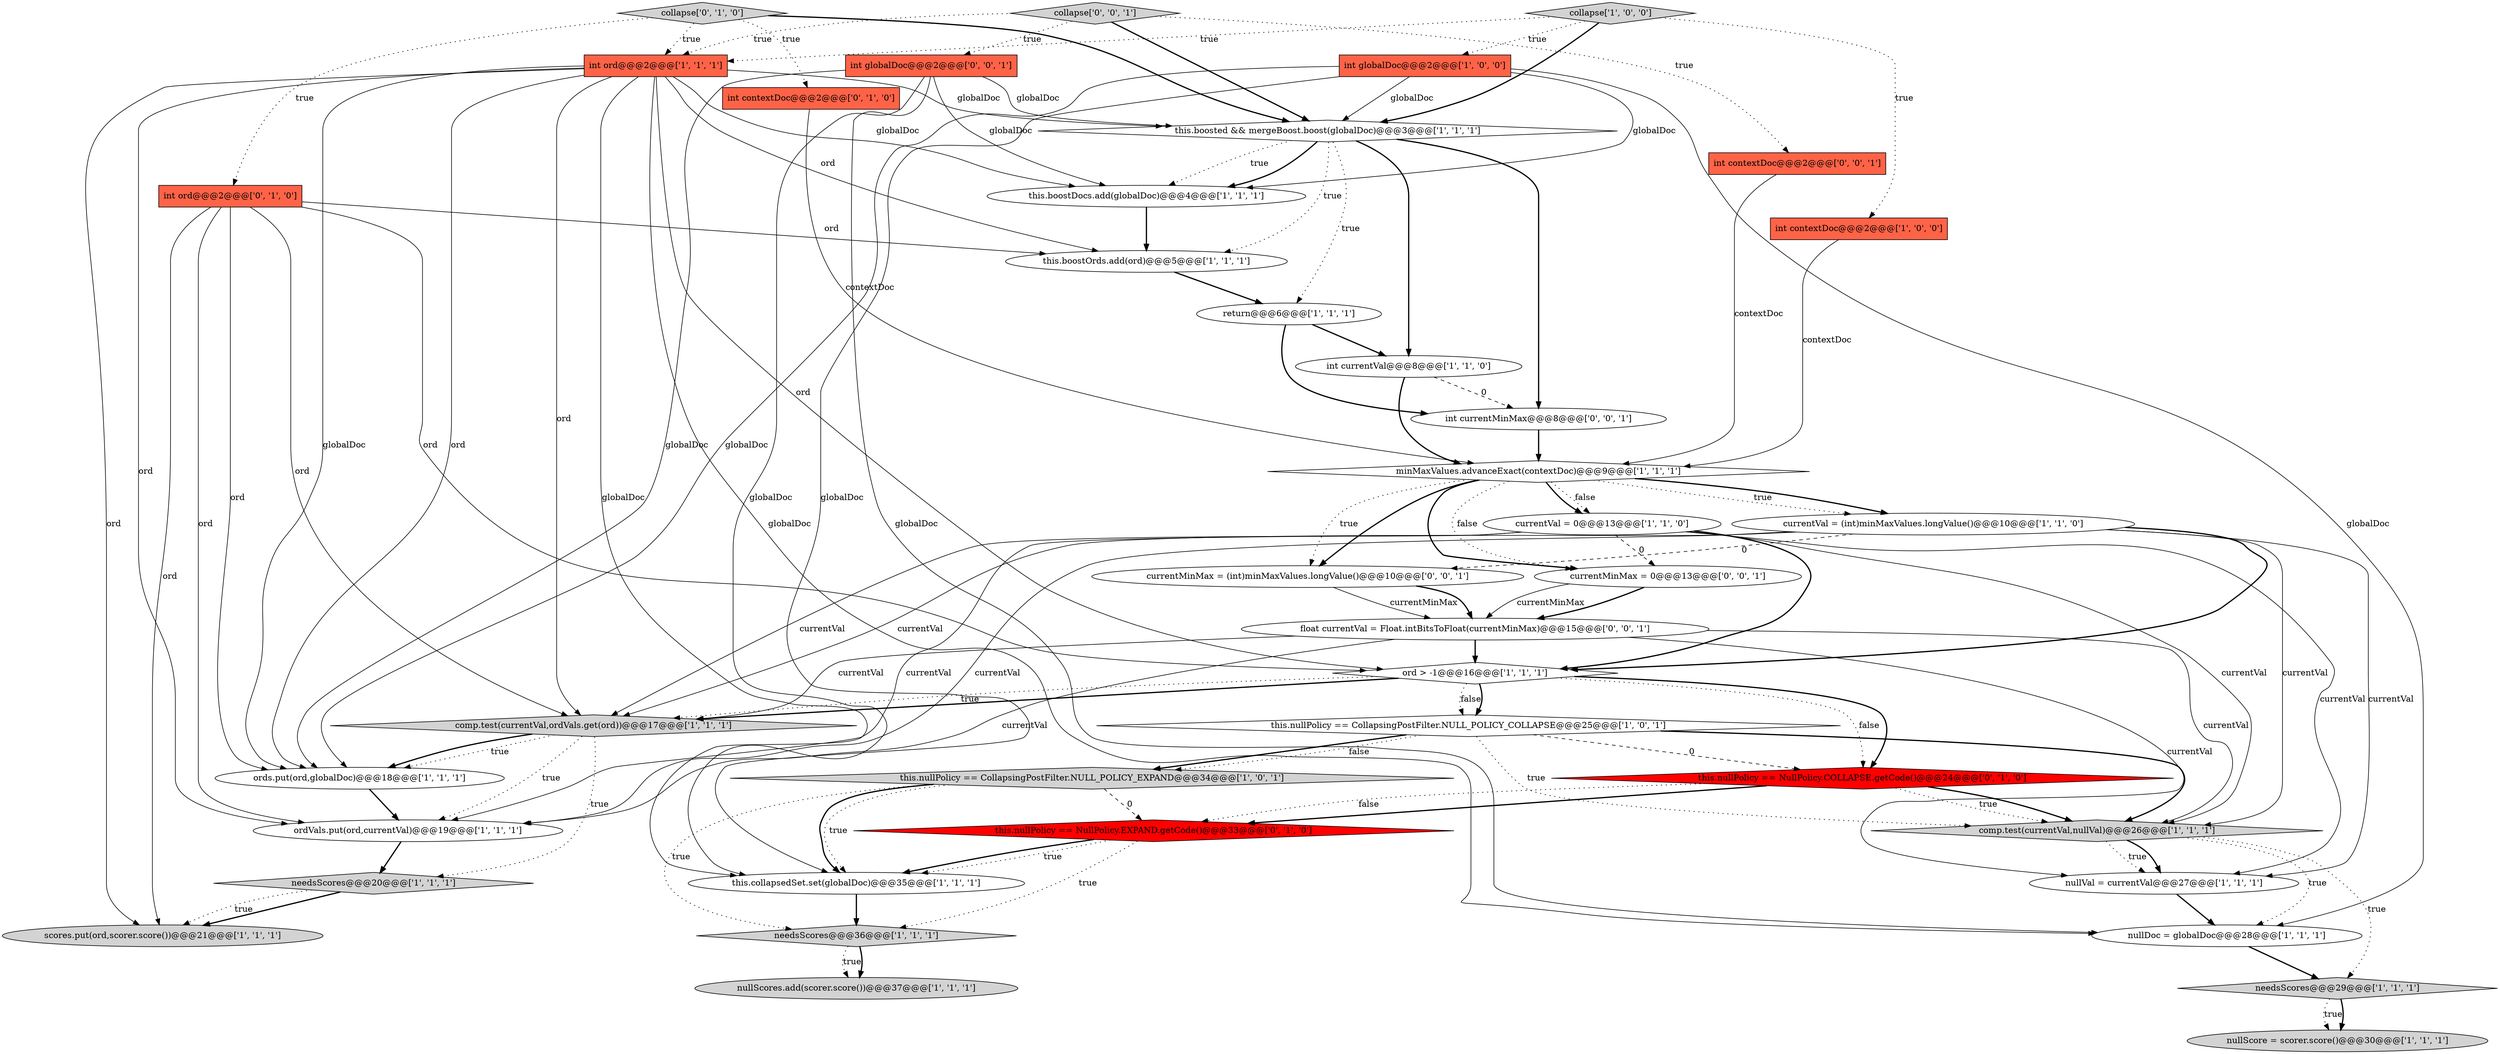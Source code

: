 digraph {
28 [style = filled, label = "this.nullPolicy == NullPolicy.EXPAND.getCode()@@@33@@@['0', '1', '0']", fillcolor = red, shape = diamond image = "AAA1AAABBB2BBB"];
13 [style = filled, label = "this.nullPolicy == CollapsingPostFilter.NULL_POLICY_COLLAPSE@@@25@@@['1', '0', '1']", fillcolor = white, shape = diamond image = "AAA0AAABBB1BBB"];
8 [style = filled, label = "this.boostOrds.add(ord)@@@5@@@['1', '1', '1']", fillcolor = white, shape = ellipse image = "AAA0AAABBB1BBB"];
12 [style = filled, label = "int contextDoc@@@2@@@['1', '0', '0']", fillcolor = tomato, shape = box image = "AAA0AAABBB1BBB"];
4 [style = filled, label = "comp.test(currentVal,nullVal)@@@26@@@['1', '1', '1']", fillcolor = lightgray, shape = diamond image = "AAA0AAABBB1BBB"];
11 [style = filled, label = "this.nullPolicy == CollapsingPostFilter.NULL_POLICY_EXPAND@@@34@@@['1', '0', '1']", fillcolor = lightgray, shape = diamond image = "AAA0AAABBB1BBB"];
37 [style = filled, label = "currentMinMax = (int)minMaxValues.longValue()@@@10@@@['0', '0', '1']", fillcolor = white, shape = ellipse image = "AAA0AAABBB3BBB"];
19 [style = filled, label = "int currentVal@@@8@@@['1', '1', '0']", fillcolor = white, shape = ellipse image = "AAA0AAABBB1BBB"];
32 [style = filled, label = "this.nullPolicy == NullPolicy.COLLAPSE.getCode()@@@24@@@['0', '1', '0']", fillcolor = red, shape = diamond image = "AAA1AAABBB2BBB"];
33 [style = filled, label = "int globalDoc@@@2@@@['0', '0', '1']", fillcolor = tomato, shape = box image = "AAA0AAABBB3BBB"];
17 [style = filled, label = "comp.test(currentVal,ordVals.get(ord))@@@17@@@['1', '1', '1']", fillcolor = lightgray, shape = diamond image = "AAA0AAABBB1BBB"];
20 [style = filled, label = "needsScores@@@36@@@['1', '1', '1']", fillcolor = lightgray, shape = diamond image = "AAA0AAABBB1BBB"];
25 [style = filled, label = "minMaxValues.advanceExact(contextDoc)@@@9@@@['1', '1', '1']", fillcolor = white, shape = diamond image = "AAA0AAABBB1BBB"];
1 [style = filled, label = "needsScores@@@20@@@['1', '1', '1']", fillcolor = lightgray, shape = diamond image = "AAA0AAABBB1BBB"];
39 [style = filled, label = "int currentMinMax@@@8@@@['0', '0', '1']", fillcolor = white, shape = ellipse image = "AAA0AAABBB3BBB"];
5 [style = filled, label = "return@@@6@@@['1', '1', '1']", fillcolor = white, shape = ellipse image = "AAA0AAABBB1BBB"];
26 [style = filled, label = "this.collapsedSet.set(globalDoc)@@@35@@@['1', '1', '1']", fillcolor = white, shape = ellipse image = "AAA0AAABBB1BBB"];
7 [style = filled, label = "nullVal = currentVal@@@27@@@['1', '1', '1']", fillcolor = white, shape = ellipse image = "AAA0AAABBB1BBB"];
6 [style = filled, label = "ordVals.put(ord,currentVal)@@@19@@@['1', '1', '1']", fillcolor = white, shape = ellipse image = "AAA0AAABBB1BBB"];
2 [style = filled, label = "this.boosted && mergeBoost.boost(globalDoc)@@@3@@@['1', '1', '1']", fillcolor = white, shape = diamond image = "AAA0AAABBB1BBB"];
14 [style = filled, label = "ord > -1@@@16@@@['1', '1', '1']", fillcolor = white, shape = diamond image = "AAA0AAABBB1BBB"];
21 [style = filled, label = "int globalDoc@@@2@@@['1', '0', '0']", fillcolor = tomato, shape = box image = "AAA0AAABBB1BBB"];
15 [style = filled, label = "needsScores@@@29@@@['1', '1', '1']", fillcolor = lightgray, shape = diamond image = "AAA0AAABBB1BBB"];
38 [style = filled, label = "collapse['0', '0', '1']", fillcolor = lightgray, shape = diamond image = "AAA0AAABBB3BBB"];
23 [style = filled, label = "collapse['1', '0', '0']", fillcolor = lightgray, shape = diamond image = "AAA0AAABBB1BBB"];
3 [style = filled, label = "nullDoc = globalDoc@@@28@@@['1', '1', '1']", fillcolor = white, shape = ellipse image = "AAA0AAABBB1BBB"];
0 [style = filled, label = "nullScores.add(scorer.score())@@@37@@@['1', '1', '1']", fillcolor = lightgray, shape = ellipse image = "AAA0AAABBB1BBB"];
24 [style = filled, label = "nullScore = scorer.score()@@@30@@@['1', '1', '1']", fillcolor = lightgray, shape = ellipse image = "AAA0AAABBB1BBB"];
30 [style = filled, label = "int contextDoc@@@2@@@['0', '1', '0']", fillcolor = tomato, shape = box image = "AAA0AAABBB2BBB"];
31 [style = filled, label = "int ord@@@2@@@['0', '1', '0']", fillcolor = tomato, shape = box image = "AAA0AAABBB2BBB"];
34 [style = filled, label = "currentMinMax = 0@@@13@@@['0', '0', '1']", fillcolor = white, shape = ellipse image = "AAA0AAABBB3BBB"];
18 [style = filled, label = "this.boostDocs.add(globalDoc)@@@4@@@['1', '1', '1']", fillcolor = white, shape = ellipse image = "AAA0AAABBB1BBB"];
16 [style = filled, label = "scores.put(ord,scorer.score())@@@21@@@['1', '1', '1']", fillcolor = lightgray, shape = ellipse image = "AAA0AAABBB1BBB"];
35 [style = filled, label = "float currentVal = Float.intBitsToFloat(currentMinMax)@@@15@@@['0', '0', '1']", fillcolor = white, shape = ellipse image = "AAA0AAABBB3BBB"];
29 [style = filled, label = "collapse['0', '1', '0']", fillcolor = lightgray, shape = diamond image = "AAA0AAABBB2BBB"];
9 [style = filled, label = "currentVal = 0@@@13@@@['1', '1', '0']", fillcolor = white, shape = ellipse image = "AAA0AAABBB1BBB"];
36 [style = filled, label = "int contextDoc@@@2@@@['0', '0', '1']", fillcolor = tomato, shape = box image = "AAA0AAABBB3BBB"];
27 [style = filled, label = "currentVal = (int)minMaxValues.longValue()@@@10@@@['1', '1', '0']", fillcolor = white, shape = ellipse image = "AAA0AAABBB1BBB"];
22 [style = filled, label = "int ord@@@2@@@['1', '1', '1']", fillcolor = tomato, shape = box image = "AAA0AAABBB1BBB"];
10 [style = filled, label = "ords.put(ord,globalDoc)@@@18@@@['1', '1', '1']", fillcolor = white, shape = ellipse image = "AAA0AAABBB1BBB"];
33->10 [style = solid, label="globalDoc"];
35->7 [style = solid, label="currentVal"];
22->8 [style = solid, label="ord"];
27->7 [style = solid, label="currentVal"];
25->34 [style = bold, label=""];
23->22 [style = dotted, label="true"];
17->6 [style = dotted, label="true"];
12->25 [style = solid, label="contextDoc"];
22->10 [style = solid, label="globalDoc"];
17->1 [style = dotted, label="true"];
20->0 [style = dotted, label="true"];
20->0 [style = bold, label=""];
31->10 [style = solid, label="ord"];
4->7 [style = dotted, label="true"];
14->17 [style = bold, label=""];
21->10 [style = solid, label="globalDoc"];
2->18 [style = dotted, label="true"];
14->32 [style = dotted, label="false"];
29->2 [style = bold, label=""];
27->17 [style = solid, label="currentVal"];
27->6 [style = solid, label="currentVal"];
22->16 [style = solid, label="ord"];
9->4 [style = solid, label="currentVal"];
9->14 [style = bold, label=""];
33->2 [style = solid, label="globalDoc"];
37->35 [style = solid, label="currentMinMax"];
22->3 [style = solid, label="globalDoc"];
32->4 [style = bold, label=""];
13->4 [style = dotted, label="true"];
2->8 [style = dotted, label="true"];
38->33 [style = dotted, label="true"];
35->17 [style = solid, label="currentVal"];
25->9 [style = dotted, label="false"];
5->39 [style = bold, label=""];
15->24 [style = dotted, label="true"];
23->21 [style = dotted, label="true"];
2->18 [style = bold, label=""];
21->26 [style = solid, label="globalDoc"];
22->6 [style = solid, label="ord"];
13->11 [style = bold, label=""];
19->25 [style = bold, label=""];
11->26 [style = dotted, label="true"];
38->2 [style = bold, label=""];
9->34 [style = dashed, label="0"];
13->32 [style = dashed, label="0"];
2->39 [style = bold, label=""];
25->27 [style = bold, label=""];
25->34 [style = dotted, label="false"];
21->3 [style = solid, label="globalDoc"];
27->4 [style = solid, label="currentVal"];
31->14 [style = solid, label="ord"];
25->37 [style = bold, label=""];
1->16 [style = bold, label=""];
22->2 [style = solid, label="globalDoc"];
39->25 [style = bold, label=""];
34->35 [style = bold, label=""];
26->20 [style = bold, label=""];
11->26 [style = bold, label=""];
22->26 [style = solid, label="globalDoc"];
17->10 [style = bold, label=""];
22->17 [style = solid, label="ord"];
27->14 [style = bold, label=""];
32->4 [style = dotted, label="true"];
28->20 [style = dotted, label="true"];
35->4 [style = solid, label="currentVal"];
31->6 [style = solid, label="ord"];
31->17 [style = solid, label="ord"];
25->9 [style = bold, label=""];
21->18 [style = solid, label="globalDoc"];
13->11 [style = dotted, label="false"];
38->22 [style = dotted, label="true"];
28->26 [style = bold, label=""];
22->18 [style = solid, label="globalDoc"];
4->15 [style = dotted, label="true"];
32->28 [style = dotted, label="false"];
35->14 [style = bold, label=""];
10->6 [style = bold, label=""];
4->7 [style = bold, label=""];
33->26 [style = solid, label="globalDoc"];
14->13 [style = dotted, label="false"];
27->37 [style = dashed, label="0"];
22->10 [style = solid, label="ord"];
14->17 [style = dotted, label="true"];
29->22 [style = dotted, label="true"];
9->6 [style = solid, label="currentVal"];
11->20 [style = dotted, label="true"];
5->19 [style = bold, label=""];
6->1 [style = bold, label=""];
4->3 [style = dotted, label="true"];
34->35 [style = solid, label="currentMinMax"];
19->39 [style = dashed, label="0"];
33->3 [style = solid, label="globalDoc"];
1->16 [style = dotted, label="true"];
18->8 [style = bold, label=""];
23->2 [style = bold, label=""];
33->18 [style = solid, label="globalDoc"];
14->13 [style = bold, label=""];
37->35 [style = bold, label=""];
2->5 [style = dotted, label="true"];
14->32 [style = bold, label=""];
38->36 [style = dotted, label="true"];
25->37 [style = dotted, label="true"];
35->6 [style = solid, label="currentVal"];
9->17 [style = solid, label="currentVal"];
31->8 [style = solid, label="ord"];
2->19 [style = bold, label=""];
3->15 [style = bold, label=""];
9->7 [style = solid, label="currentVal"];
7->3 [style = bold, label=""];
36->25 [style = solid, label="contextDoc"];
11->28 [style = dashed, label="0"];
17->10 [style = dotted, label="true"];
8->5 [style = bold, label=""];
28->26 [style = dotted, label="true"];
15->24 [style = bold, label=""];
31->16 [style = solid, label="ord"];
29->30 [style = dotted, label="true"];
21->2 [style = solid, label="globalDoc"];
30->25 [style = solid, label="contextDoc"];
23->12 [style = dotted, label="true"];
25->27 [style = dotted, label="true"];
32->28 [style = bold, label=""];
22->14 [style = solid, label="ord"];
13->4 [style = bold, label=""];
29->31 [style = dotted, label="true"];
}
